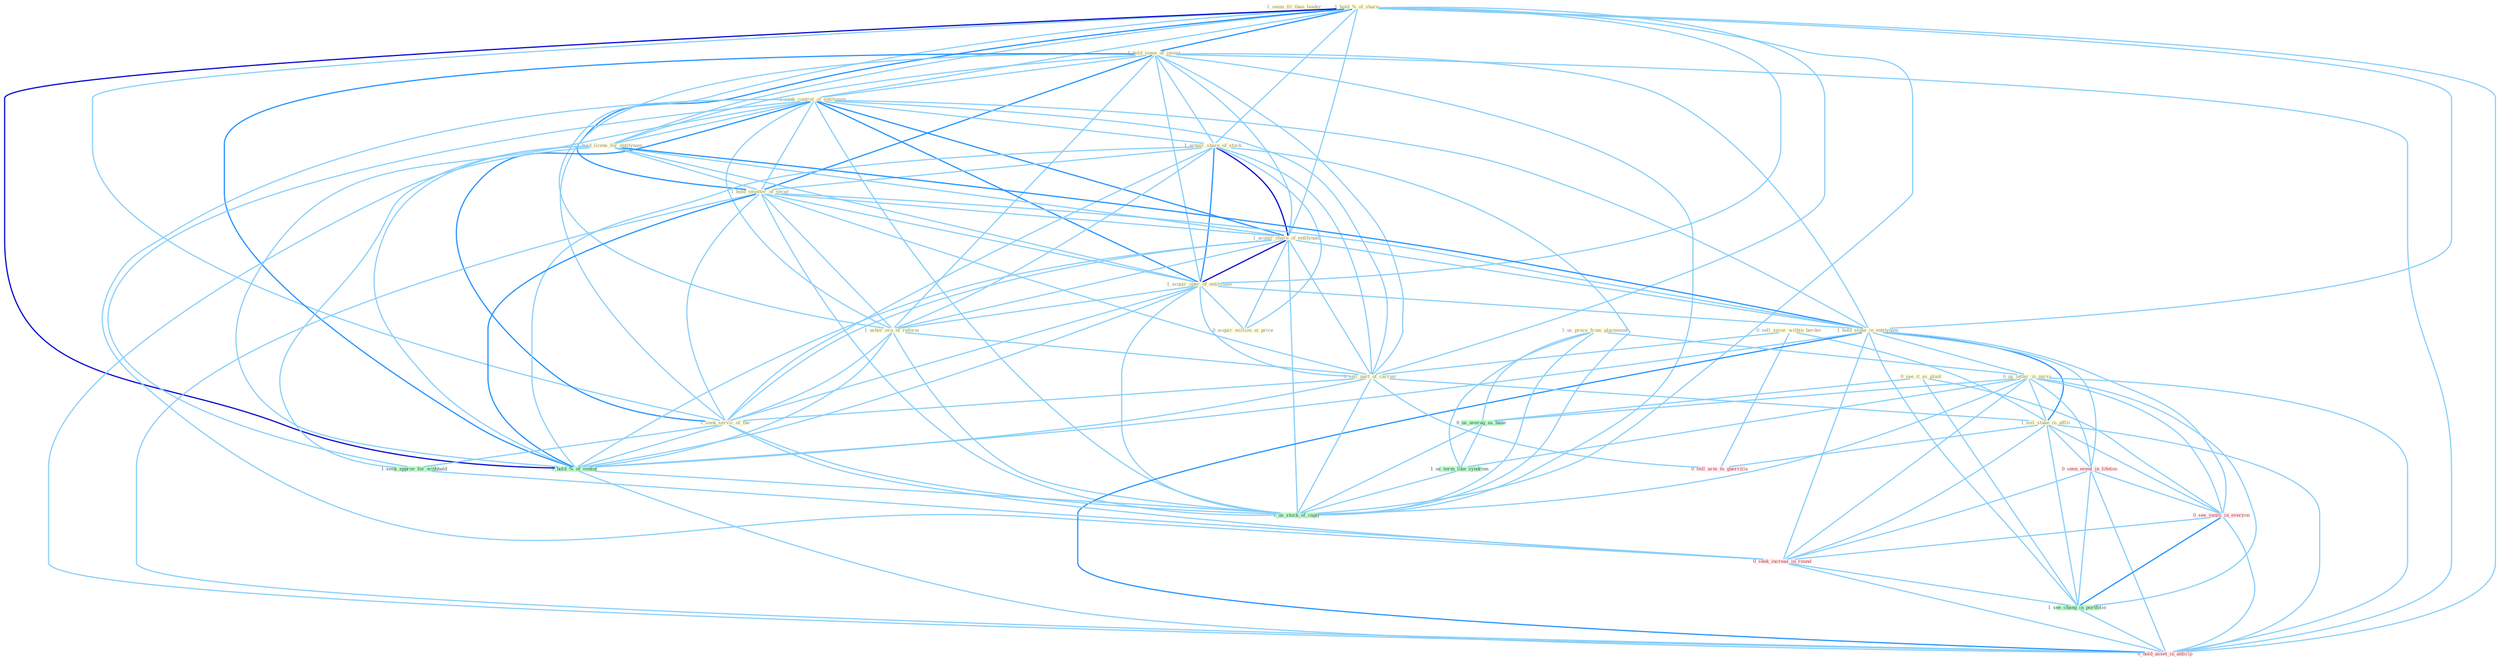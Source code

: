 Graph G{ 
    node
    [shape=polygon,style=filled,width=.5,height=.06,color="#BDFCC9",fixedsize=true,fontsize=4,
    fontcolor="#2f4f4f"];
    {node
    [color="#ffffe0", fontcolor="#8b7d6b"] "1_seem_fit_than_leader " "0_see_it_as_plant " "1_hold_%_of_share " "1_hold_some_of_invest " "1_seek_control_of_entitynam " "0_sell_secur_within_border " "1_acquir_share_of_stock " "1_hold_licens_for_entitynam " "1_hold_smatter_of_secur " "1_acquir_share_of_entitynam " "1_acquir_oper_of_entitynam " "1_usher_era_of_reform " "1_hold_stake_in_entitynam " "1_us_proce_from_placement " "1_sell_part_of_carrier " "1_seek_servic_of_the " "0_us_letter_in_pursu " "1_sell_stake_in_affili " "0_acquir_million_at_price "}
{node [color="#fff0f5", fontcolor="#b22222"] "0_seen_event_in_lifetim " "0_see_vaniti_in_everyon " "0_sell_arm_to_guerrilla " "0_seek_increas_in_round " "0_hold_asset_in_anticip "}
edge [color="#B0E2FF"];

	"0_see_it_as_plant " -- "0_us_averag_as_base " [w="1", color="#87cefa" ];
	"0_see_it_as_plant " -- "0_see_vaniti_in_everyon " [w="1", color="#87cefa" ];
	"0_see_it_as_plant " -- "1_see_chang_in_portfolio " [w="1", color="#87cefa" ];
	"1_hold_%_of_share " -- "1_hold_some_of_invest " [w="2", color="#1e90ff" , len=0.8];
	"1_hold_%_of_share " -- "1_seek_control_of_entitynam " [w="1", color="#87cefa" ];
	"1_hold_%_of_share " -- "1_acquir_share_of_stock " [w="1", color="#87cefa" ];
	"1_hold_%_of_share " -- "1_hold_licens_for_entitynam " [w="1", color="#87cefa" ];
	"1_hold_%_of_share " -- "1_hold_smatter_of_secur " [w="2", color="#1e90ff" , len=0.8];
	"1_hold_%_of_share " -- "1_acquir_share_of_entitynam " [w="1", color="#87cefa" ];
	"1_hold_%_of_share " -- "1_acquir_oper_of_entitynam " [w="1", color="#87cefa" ];
	"1_hold_%_of_share " -- "1_usher_era_of_reform " [w="1", color="#87cefa" ];
	"1_hold_%_of_share " -- "1_hold_stake_in_entitynam " [w="1", color="#87cefa" ];
	"1_hold_%_of_share " -- "1_sell_part_of_carrier " [w="1", color="#87cefa" ];
	"1_hold_%_of_share " -- "1_seek_servic_of_the " [w="1", color="#87cefa" ];
	"1_hold_%_of_share " -- "1_hold_%_of_ventur " [w="3", color="#0000cd" , len=0.6];
	"1_hold_%_of_share " -- "1_us_stock_of_capit " [w="1", color="#87cefa" ];
	"1_hold_%_of_share " -- "0_hold_asset_in_anticip " [w="1", color="#87cefa" ];
	"1_hold_some_of_invest " -- "1_seek_control_of_entitynam " [w="1", color="#87cefa" ];
	"1_hold_some_of_invest " -- "1_acquir_share_of_stock " [w="1", color="#87cefa" ];
	"1_hold_some_of_invest " -- "1_hold_licens_for_entitynam " [w="1", color="#87cefa" ];
	"1_hold_some_of_invest " -- "1_hold_smatter_of_secur " [w="2", color="#1e90ff" , len=0.8];
	"1_hold_some_of_invest " -- "1_acquir_share_of_entitynam " [w="1", color="#87cefa" ];
	"1_hold_some_of_invest " -- "1_acquir_oper_of_entitynam " [w="1", color="#87cefa" ];
	"1_hold_some_of_invest " -- "1_usher_era_of_reform " [w="1", color="#87cefa" ];
	"1_hold_some_of_invest " -- "1_hold_stake_in_entitynam " [w="1", color="#87cefa" ];
	"1_hold_some_of_invest " -- "1_sell_part_of_carrier " [w="1", color="#87cefa" ];
	"1_hold_some_of_invest " -- "1_seek_servic_of_the " [w="1", color="#87cefa" ];
	"1_hold_some_of_invest " -- "1_hold_%_of_ventur " [w="2", color="#1e90ff" , len=0.8];
	"1_hold_some_of_invest " -- "1_us_stock_of_capit " [w="1", color="#87cefa" ];
	"1_hold_some_of_invest " -- "0_hold_asset_in_anticip " [w="1", color="#87cefa" ];
	"1_seek_control_of_entitynam " -- "1_acquir_share_of_stock " [w="1", color="#87cefa" ];
	"1_seek_control_of_entitynam " -- "1_hold_licens_for_entitynam " [w="1", color="#87cefa" ];
	"1_seek_control_of_entitynam " -- "1_hold_smatter_of_secur " [w="1", color="#87cefa" ];
	"1_seek_control_of_entitynam " -- "1_acquir_share_of_entitynam " [w="2", color="#1e90ff" , len=0.8];
	"1_seek_control_of_entitynam " -- "1_acquir_oper_of_entitynam " [w="2", color="#1e90ff" , len=0.8];
	"1_seek_control_of_entitynam " -- "1_usher_era_of_reform " [w="1", color="#87cefa" ];
	"1_seek_control_of_entitynam " -- "1_hold_stake_in_entitynam " [w="1", color="#87cefa" ];
	"1_seek_control_of_entitynam " -- "1_sell_part_of_carrier " [w="1", color="#87cefa" ];
	"1_seek_control_of_entitynam " -- "1_seek_servic_of_the " [w="2", color="#1e90ff" , len=0.8];
	"1_seek_control_of_entitynam " -- "1_seek_approv_for_withhold " [w="1", color="#87cefa" ];
	"1_seek_control_of_entitynam " -- "1_hold_%_of_ventur " [w="1", color="#87cefa" ];
	"1_seek_control_of_entitynam " -- "0_seek_increas_in_round " [w="1", color="#87cefa" ];
	"1_seek_control_of_entitynam " -- "1_us_stock_of_capit " [w="1", color="#87cefa" ];
	"0_sell_secur_within_border " -- "1_sell_part_of_carrier " [w="1", color="#87cefa" ];
	"0_sell_secur_within_border " -- "1_sell_stake_in_affili " [w="1", color="#87cefa" ];
	"0_sell_secur_within_border " -- "0_sell_arm_to_guerrilla " [w="1", color="#87cefa" ];
	"1_acquir_share_of_stock " -- "1_hold_smatter_of_secur " [w="1", color="#87cefa" ];
	"1_acquir_share_of_stock " -- "1_acquir_share_of_entitynam " [w="3", color="#0000cd" , len=0.6];
	"1_acquir_share_of_stock " -- "1_acquir_oper_of_entitynam " [w="2", color="#1e90ff" , len=0.8];
	"1_acquir_share_of_stock " -- "1_usher_era_of_reform " [w="1", color="#87cefa" ];
	"1_acquir_share_of_stock " -- "1_sell_part_of_carrier " [w="1", color="#87cefa" ];
	"1_acquir_share_of_stock " -- "1_seek_servic_of_the " [w="1", color="#87cefa" ];
	"1_acquir_share_of_stock " -- "0_acquir_million_at_price " [w="1", color="#87cefa" ];
	"1_acquir_share_of_stock " -- "1_hold_%_of_ventur " [w="1", color="#87cefa" ];
	"1_acquir_share_of_stock " -- "1_us_stock_of_capit " [w="1", color="#87cefa" ];
	"1_hold_licens_for_entitynam " -- "1_hold_smatter_of_secur " [w="1", color="#87cefa" ];
	"1_hold_licens_for_entitynam " -- "1_acquir_share_of_entitynam " [w="1", color="#87cefa" ];
	"1_hold_licens_for_entitynam " -- "1_acquir_oper_of_entitynam " [w="1", color="#87cefa" ];
	"1_hold_licens_for_entitynam " -- "1_hold_stake_in_entitynam " [w="2", color="#1e90ff" , len=0.8];
	"1_hold_licens_for_entitynam " -- "1_seek_approv_for_withhold " [w="1", color="#87cefa" ];
	"1_hold_licens_for_entitynam " -- "1_hold_%_of_ventur " [w="1", color="#87cefa" ];
	"1_hold_licens_for_entitynam " -- "0_hold_asset_in_anticip " [w="1", color="#87cefa" ];
	"1_hold_smatter_of_secur " -- "1_acquir_share_of_entitynam " [w="1", color="#87cefa" ];
	"1_hold_smatter_of_secur " -- "1_acquir_oper_of_entitynam " [w="1", color="#87cefa" ];
	"1_hold_smatter_of_secur " -- "1_usher_era_of_reform " [w="1", color="#87cefa" ];
	"1_hold_smatter_of_secur " -- "1_hold_stake_in_entitynam " [w="1", color="#87cefa" ];
	"1_hold_smatter_of_secur " -- "1_sell_part_of_carrier " [w="1", color="#87cefa" ];
	"1_hold_smatter_of_secur " -- "1_seek_servic_of_the " [w="1", color="#87cefa" ];
	"1_hold_smatter_of_secur " -- "1_hold_%_of_ventur " [w="2", color="#1e90ff" , len=0.8];
	"1_hold_smatter_of_secur " -- "1_us_stock_of_capit " [w="1", color="#87cefa" ];
	"1_hold_smatter_of_secur " -- "0_hold_asset_in_anticip " [w="1", color="#87cefa" ];
	"1_acquir_share_of_entitynam " -- "1_acquir_oper_of_entitynam " [w="3", color="#0000cd" , len=0.6];
	"1_acquir_share_of_entitynam " -- "1_usher_era_of_reform " [w="1", color="#87cefa" ];
	"1_acquir_share_of_entitynam " -- "1_hold_stake_in_entitynam " [w="1", color="#87cefa" ];
	"1_acquir_share_of_entitynam " -- "1_sell_part_of_carrier " [w="1", color="#87cefa" ];
	"1_acquir_share_of_entitynam " -- "1_seek_servic_of_the " [w="1", color="#87cefa" ];
	"1_acquir_share_of_entitynam " -- "0_acquir_million_at_price " [w="1", color="#87cefa" ];
	"1_acquir_share_of_entitynam " -- "1_hold_%_of_ventur " [w="1", color="#87cefa" ];
	"1_acquir_share_of_entitynam " -- "1_us_stock_of_capit " [w="1", color="#87cefa" ];
	"1_acquir_oper_of_entitynam " -- "1_usher_era_of_reform " [w="1", color="#87cefa" ];
	"1_acquir_oper_of_entitynam " -- "1_hold_stake_in_entitynam " [w="1", color="#87cefa" ];
	"1_acquir_oper_of_entitynam " -- "1_sell_part_of_carrier " [w="1", color="#87cefa" ];
	"1_acquir_oper_of_entitynam " -- "1_seek_servic_of_the " [w="1", color="#87cefa" ];
	"1_acquir_oper_of_entitynam " -- "0_acquir_million_at_price " [w="1", color="#87cefa" ];
	"1_acquir_oper_of_entitynam " -- "1_hold_%_of_ventur " [w="1", color="#87cefa" ];
	"1_acquir_oper_of_entitynam " -- "1_us_stock_of_capit " [w="1", color="#87cefa" ];
	"1_usher_era_of_reform " -- "1_sell_part_of_carrier " [w="1", color="#87cefa" ];
	"1_usher_era_of_reform " -- "1_seek_servic_of_the " [w="1", color="#87cefa" ];
	"1_usher_era_of_reform " -- "1_hold_%_of_ventur " [w="1", color="#87cefa" ];
	"1_usher_era_of_reform " -- "1_us_stock_of_capit " [w="1", color="#87cefa" ];
	"1_hold_stake_in_entitynam " -- "0_us_letter_in_pursu " [w="1", color="#87cefa" ];
	"1_hold_stake_in_entitynam " -- "1_sell_stake_in_affili " [w="2", color="#1e90ff" , len=0.8];
	"1_hold_stake_in_entitynam " -- "0_seen_event_in_lifetim " [w="1", color="#87cefa" ];
	"1_hold_stake_in_entitynam " -- "1_hold_%_of_ventur " [w="1", color="#87cefa" ];
	"1_hold_stake_in_entitynam " -- "0_see_vaniti_in_everyon " [w="1", color="#87cefa" ];
	"1_hold_stake_in_entitynam " -- "0_seek_increas_in_round " [w="1", color="#87cefa" ];
	"1_hold_stake_in_entitynam " -- "1_see_chang_in_portfolio " [w="1", color="#87cefa" ];
	"1_hold_stake_in_entitynam " -- "0_hold_asset_in_anticip " [w="2", color="#1e90ff" , len=0.8];
	"1_us_proce_from_placement " -- "0_us_letter_in_pursu " [w="1", color="#87cefa" ];
	"1_us_proce_from_placement " -- "0_us_averag_as_base " [w="1", color="#87cefa" ];
	"1_us_proce_from_placement " -- "1_us_term_like_syndrom " [w="1", color="#87cefa" ];
	"1_us_proce_from_placement " -- "1_us_stock_of_capit " [w="1", color="#87cefa" ];
	"1_sell_part_of_carrier " -- "1_seek_servic_of_the " [w="1", color="#87cefa" ];
	"1_sell_part_of_carrier " -- "1_sell_stake_in_affili " [w="1", color="#87cefa" ];
	"1_sell_part_of_carrier " -- "1_hold_%_of_ventur " [w="1", color="#87cefa" ];
	"1_sell_part_of_carrier " -- "0_sell_arm_to_guerrilla " [w="1", color="#87cefa" ];
	"1_sell_part_of_carrier " -- "1_us_stock_of_capit " [w="1", color="#87cefa" ];
	"1_seek_servic_of_the " -- "1_seek_approv_for_withhold " [w="1", color="#87cefa" ];
	"1_seek_servic_of_the " -- "1_hold_%_of_ventur " [w="1", color="#87cefa" ];
	"1_seek_servic_of_the " -- "0_seek_increas_in_round " [w="1", color="#87cefa" ];
	"1_seek_servic_of_the " -- "1_us_stock_of_capit " [w="1", color="#87cefa" ];
	"0_us_letter_in_pursu " -- "1_sell_stake_in_affili " [w="1", color="#87cefa" ];
	"0_us_letter_in_pursu " -- "0_seen_event_in_lifetim " [w="1", color="#87cefa" ];
	"0_us_letter_in_pursu " -- "0_us_averag_as_base " [w="1", color="#87cefa" ];
	"0_us_letter_in_pursu " -- "1_us_term_like_syndrom " [w="1", color="#87cefa" ];
	"0_us_letter_in_pursu " -- "0_see_vaniti_in_everyon " [w="1", color="#87cefa" ];
	"0_us_letter_in_pursu " -- "0_seek_increas_in_round " [w="1", color="#87cefa" ];
	"0_us_letter_in_pursu " -- "1_us_stock_of_capit " [w="1", color="#87cefa" ];
	"0_us_letter_in_pursu " -- "1_see_chang_in_portfolio " [w="1", color="#87cefa" ];
	"0_us_letter_in_pursu " -- "0_hold_asset_in_anticip " [w="1", color="#87cefa" ];
	"1_sell_stake_in_affili " -- "0_seen_event_in_lifetim " [w="1", color="#87cefa" ];
	"1_sell_stake_in_affili " -- "0_see_vaniti_in_everyon " [w="1", color="#87cefa" ];
	"1_sell_stake_in_affili " -- "0_sell_arm_to_guerrilla " [w="1", color="#87cefa" ];
	"1_sell_stake_in_affili " -- "0_seek_increas_in_round " [w="1", color="#87cefa" ];
	"1_sell_stake_in_affili " -- "1_see_chang_in_portfolio " [w="1", color="#87cefa" ];
	"1_sell_stake_in_affili " -- "0_hold_asset_in_anticip " [w="1", color="#87cefa" ];
	"0_seen_event_in_lifetim " -- "0_see_vaniti_in_everyon " [w="1", color="#87cefa" ];
	"0_seen_event_in_lifetim " -- "0_seek_increas_in_round " [w="1", color="#87cefa" ];
	"0_seen_event_in_lifetim " -- "1_see_chang_in_portfolio " [w="1", color="#87cefa" ];
	"0_seen_event_in_lifetim " -- "0_hold_asset_in_anticip " [w="1", color="#87cefa" ];
	"0_us_averag_as_base " -- "1_us_term_like_syndrom " [w="1", color="#87cefa" ];
	"0_us_averag_as_base " -- "1_us_stock_of_capit " [w="1", color="#87cefa" ];
	"1_us_term_like_syndrom " -- "1_us_stock_of_capit " [w="1", color="#87cefa" ];
	"1_seek_approv_for_withhold " -- "0_seek_increas_in_round " [w="1", color="#87cefa" ];
	"1_hold_%_of_ventur " -- "1_us_stock_of_capit " [w="1", color="#87cefa" ];
	"1_hold_%_of_ventur " -- "0_hold_asset_in_anticip " [w="1", color="#87cefa" ];
	"0_see_vaniti_in_everyon " -- "0_seek_increas_in_round " [w="1", color="#87cefa" ];
	"0_see_vaniti_in_everyon " -- "1_see_chang_in_portfolio " [w="2", color="#1e90ff" , len=0.8];
	"0_see_vaniti_in_everyon " -- "0_hold_asset_in_anticip " [w="1", color="#87cefa" ];
	"0_seek_increas_in_round " -- "1_see_chang_in_portfolio " [w="1", color="#87cefa" ];
	"0_seek_increas_in_round " -- "0_hold_asset_in_anticip " [w="1", color="#87cefa" ];
	"1_see_chang_in_portfolio " -- "0_hold_asset_in_anticip " [w="1", color="#87cefa" ];
}